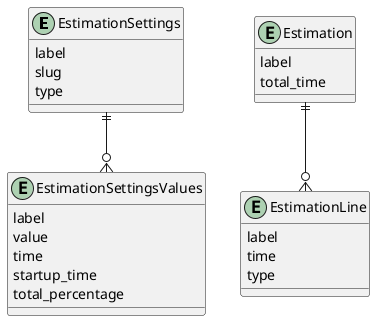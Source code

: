 @startuml

entity EstimationSettings {
    label
    slug
    type
}

entity EstimationSettingsValues {
    label
    value
    time
    startup_time
    total_percentage
}

entity Estimation {
    label
    total_time
}

entity EstimationLine {
    label
    time
    type
}

Estimation ||--o{ EstimationLine
EstimationSettings ||--o{ EstimationSettingsValues
@enduml